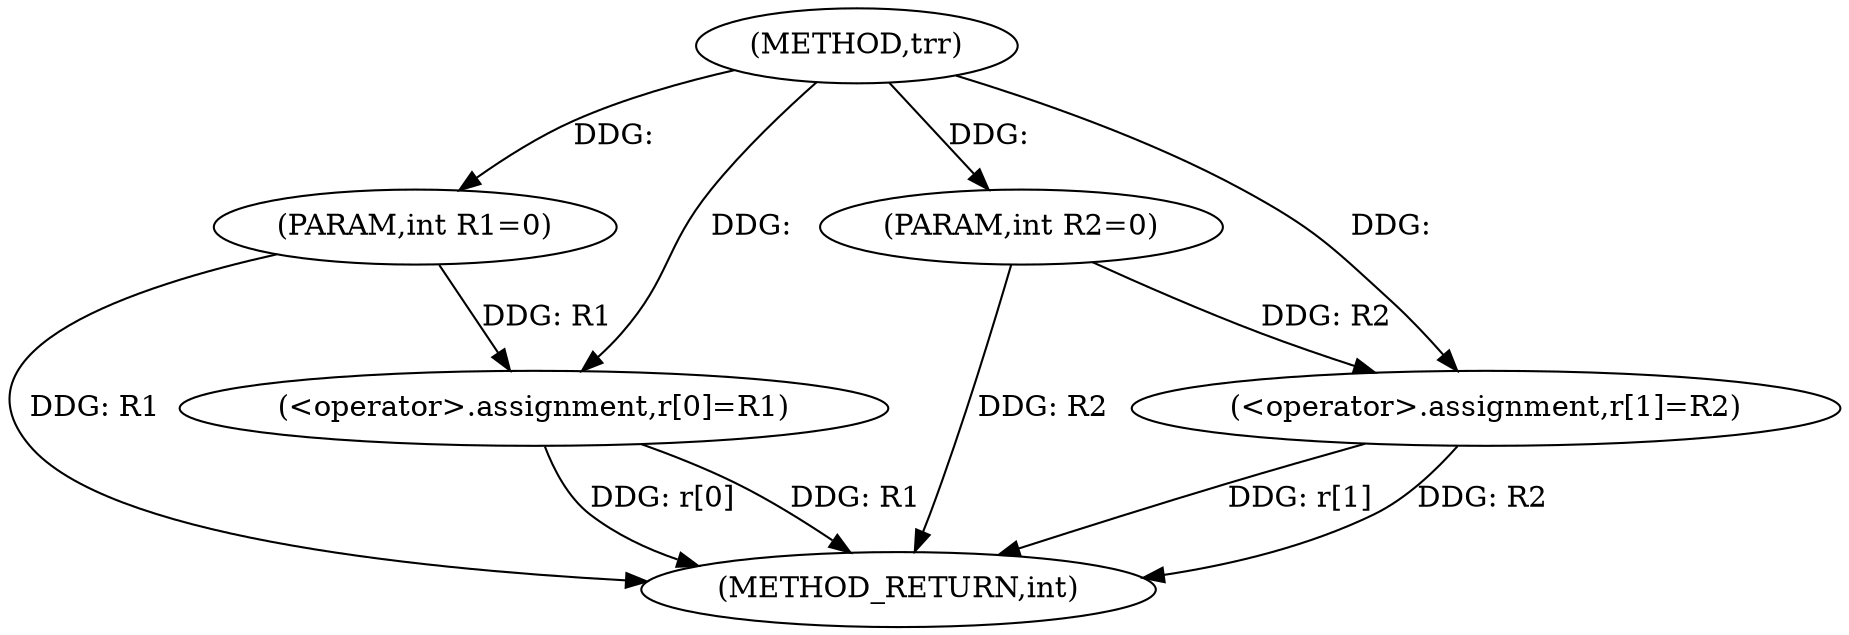 digraph "trr" {  
"1000715" [label = "(METHOD,trr)" ]
"1000730" [label = "(METHOD_RETURN,int)" ]
"1000716" [label = "(PARAM,int R1=0)" ]
"1000717" [label = "(PARAM,int R2=0)" ]
"1000720" [label = "(<operator>.assignment,r[0]=R1)" ]
"1000725" [label = "(<operator>.assignment,r[1]=R2)" ]
  "1000716" -> "1000730"  [ label = "DDG: R1"] 
  "1000717" -> "1000730"  [ label = "DDG: R2"] 
  "1000720" -> "1000730"  [ label = "DDG: r[0]"] 
  "1000720" -> "1000730"  [ label = "DDG: R1"] 
  "1000725" -> "1000730"  [ label = "DDG: r[1]"] 
  "1000725" -> "1000730"  [ label = "DDG: R2"] 
  "1000715" -> "1000716"  [ label = "DDG: "] 
  "1000715" -> "1000717"  [ label = "DDG: "] 
  "1000716" -> "1000720"  [ label = "DDG: R1"] 
  "1000715" -> "1000720"  [ label = "DDG: "] 
  "1000717" -> "1000725"  [ label = "DDG: R2"] 
  "1000715" -> "1000725"  [ label = "DDG: "] 
}
